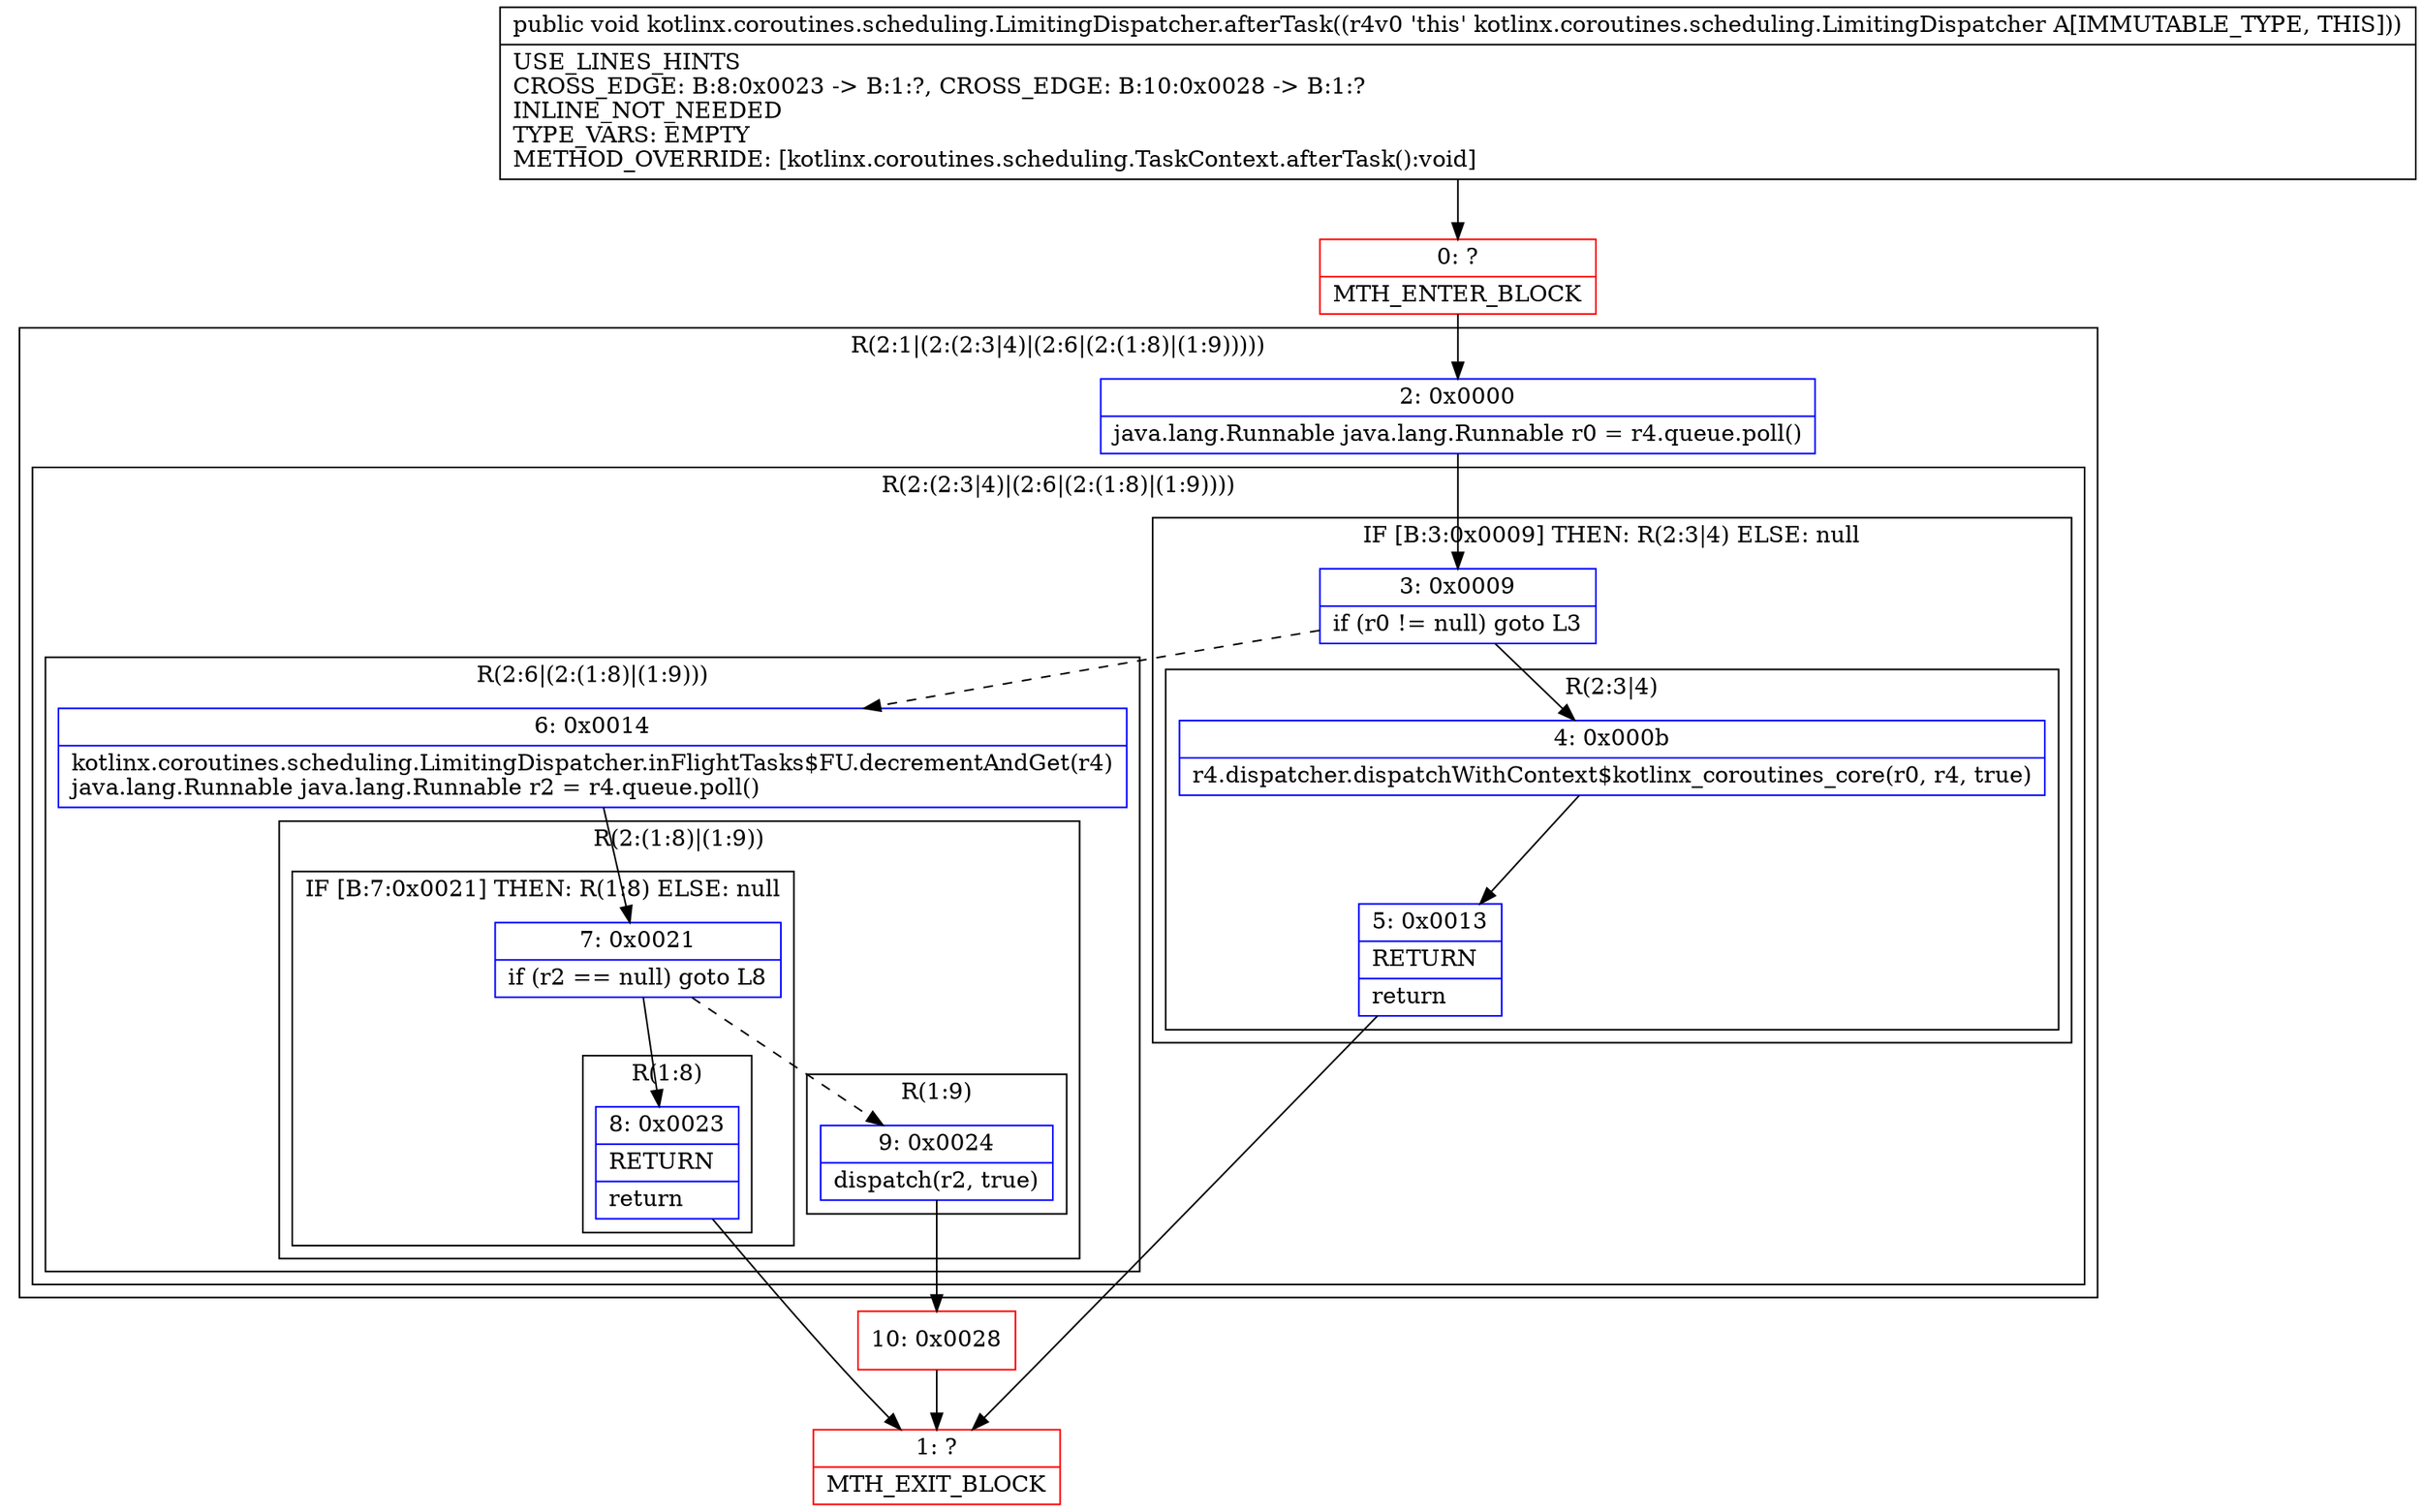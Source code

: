 digraph "CFG forkotlinx.coroutines.scheduling.LimitingDispatcher.afterTask()V" {
subgraph cluster_Region_1735979233 {
label = "R(2:1|(2:(2:3|4)|(2:6|(2:(1:8)|(1:9)))))";
node [shape=record,color=blue];
Node_2 [shape=record,label="{2\:\ 0x0000|java.lang.Runnable java.lang.Runnable r0 = r4.queue.poll()\l}"];
subgraph cluster_Region_1138101257 {
label = "R(2:(2:3|4)|(2:6|(2:(1:8)|(1:9))))";
node [shape=record,color=blue];
subgraph cluster_IfRegion_1585502724 {
label = "IF [B:3:0x0009] THEN: R(2:3|4) ELSE: null";
node [shape=record,color=blue];
Node_3 [shape=record,label="{3\:\ 0x0009|if (r0 != null) goto L3\l}"];
subgraph cluster_Region_1371570487 {
label = "R(2:3|4)";
node [shape=record,color=blue];
Node_4 [shape=record,label="{4\:\ 0x000b|r4.dispatcher.dispatchWithContext$kotlinx_coroutines_core(r0, r4, true)\l}"];
Node_5 [shape=record,label="{5\:\ 0x0013|RETURN\l|return\l}"];
}
}
subgraph cluster_Region_1352606643 {
label = "R(2:6|(2:(1:8)|(1:9)))";
node [shape=record,color=blue];
Node_6 [shape=record,label="{6\:\ 0x0014|kotlinx.coroutines.scheduling.LimitingDispatcher.inFlightTasks$FU.decrementAndGet(r4)\ljava.lang.Runnable java.lang.Runnable r2 = r4.queue.poll()\l}"];
subgraph cluster_Region_308665755 {
label = "R(2:(1:8)|(1:9))";
node [shape=record,color=blue];
subgraph cluster_IfRegion_1891647161 {
label = "IF [B:7:0x0021] THEN: R(1:8) ELSE: null";
node [shape=record,color=blue];
Node_7 [shape=record,label="{7\:\ 0x0021|if (r2 == null) goto L8\l}"];
subgraph cluster_Region_1718941617 {
label = "R(1:8)";
node [shape=record,color=blue];
Node_8 [shape=record,label="{8\:\ 0x0023|RETURN\l|return\l}"];
}
}
subgraph cluster_Region_675846751 {
label = "R(1:9)";
node [shape=record,color=blue];
Node_9 [shape=record,label="{9\:\ 0x0024|dispatch(r2, true)\l}"];
}
}
}
}
}
Node_0 [shape=record,color=red,label="{0\:\ ?|MTH_ENTER_BLOCK\l}"];
Node_1 [shape=record,color=red,label="{1\:\ ?|MTH_EXIT_BLOCK\l}"];
Node_10 [shape=record,color=red,label="{10\:\ 0x0028}"];
MethodNode[shape=record,label="{public void kotlinx.coroutines.scheduling.LimitingDispatcher.afterTask((r4v0 'this' kotlinx.coroutines.scheduling.LimitingDispatcher A[IMMUTABLE_TYPE, THIS]))  | USE_LINES_HINTS\lCROSS_EDGE: B:8:0x0023 \-\> B:1:?, CROSS_EDGE: B:10:0x0028 \-\> B:1:?\lINLINE_NOT_NEEDED\lTYPE_VARS: EMPTY\lMETHOD_OVERRIDE: [kotlinx.coroutines.scheduling.TaskContext.afterTask():void]\l}"];
MethodNode -> Node_0;Node_2 -> Node_3;
Node_3 -> Node_4;
Node_3 -> Node_6[style=dashed];
Node_4 -> Node_5;
Node_5 -> Node_1;
Node_6 -> Node_7;
Node_7 -> Node_8;
Node_7 -> Node_9[style=dashed];
Node_8 -> Node_1;
Node_9 -> Node_10;
Node_0 -> Node_2;
Node_10 -> Node_1;
}


